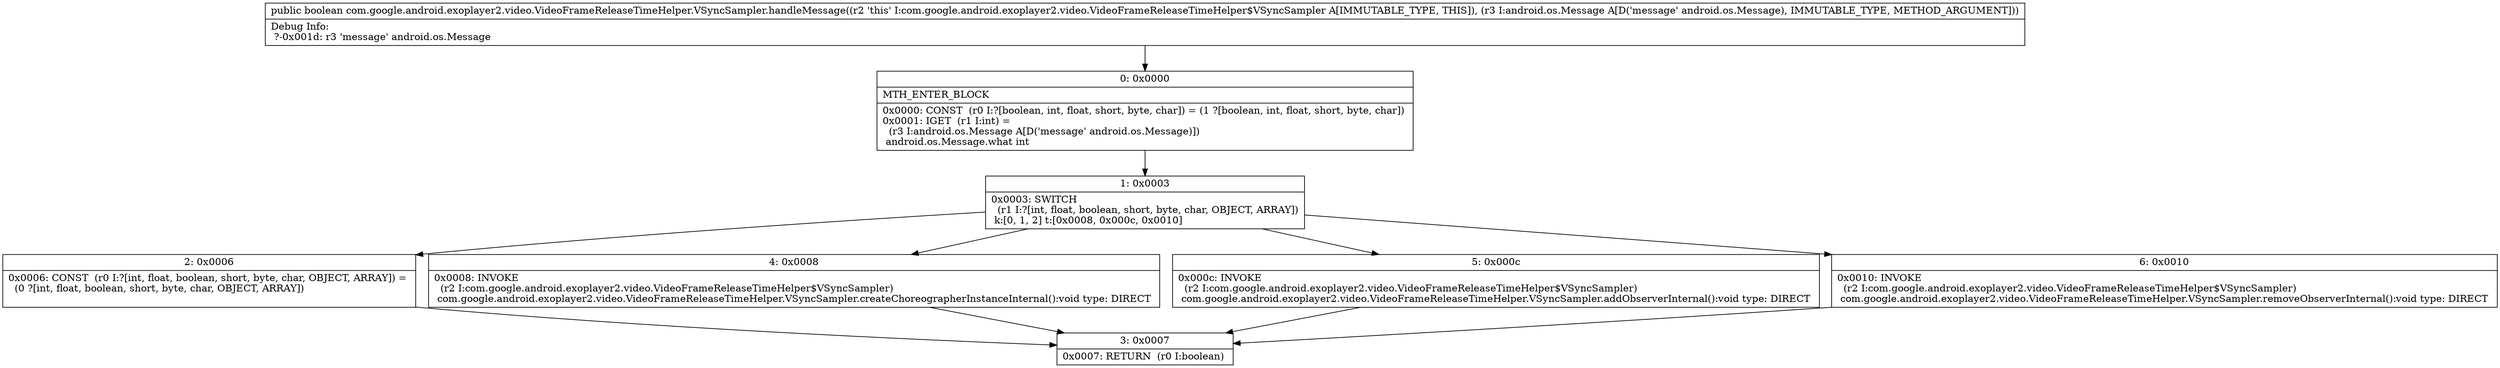 digraph "CFG forcom.google.android.exoplayer2.video.VideoFrameReleaseTimeHelper.VSyncSampler.handleMessage(Landroid\/os\/Message;)Z" {
Node_0 [shape=record,label="{0\:\ 0x0000|MTH_ENTER_BLOCK\l|0x0000: CONST  (r0 I:?[boolean, int, float, short, byte, char]) = (1 ?[boolean, int, float, short, byte, char]) \l0x0001: IGET  (r1 I:int) = \l  (r3 I:android.os.Message A[D('message' android.os.Message)])\l android.os.Message.what int \l}"];
Node_1 [shape=record,label="{1\:\ 0x0003|0x0003: SWITCH  \l  (r1 I:?[int, float, boolean, short, byte, char, OBJECT, ARRAY])\l k:[0, 1, 2] t:[0x0008, 0x000c, 0x0010] \l}"];
Node_2 [shape=record,label="{2\:\ 0x0006|0x0006: CONST  (r0 I:?[int, float, boolean, short, byte, char, OBJECT, ARRAY]) = \l  (0 ?[int, float, boolean, short, byte, char, OBJECT, ARRAY])\l \l}"];
Node_3 [shape=record,label="{3\:\ 0x0007|0x0007: RETURN  (r0 I:boolean) \l}"];
Node_4 [shape=record,label="{4\:\ 0x0008|0x0008: INVOKE  \l  (r2 I:com.google.android.exoplayer2.video.VideoFrameReleaseTimeHelper$VSyncSampler)\l com.google.android.exoplayer2.video.VideoFrameReleaseTimeHelper.VSyncSampler.createChoreographerInstanceInternal():void type: DIRECT \l}"];
Node_5 [shape=record,label="{5\:\ 0x000c|0x000c: INVOKE  \l  (r2 I:com.google.android.exoplayer2.video.VideoFrameReleaseTimeHelper$VSyncSampler)\l com.google.android.exoplayer2.video.VideoFrameReleaseTimeHelper.VSyncSampler.addObserverInternal():void type: DIRECT \l}"];
Node_6 [shape=record,label="{6\:\ 0x0010|0x0010: INVOKE  \l  (r2 I:com.google.android.exoplayer2.video.VideoFrameReleaseTimeHelper$VSyncSampler)\l com.google.android.exoplayer2.video.VideoFrameReleaseTimeHelper.VSyncSampler.removeObserverInternal():void type: DIRECT \l}"];
MethodNode[shape=record,label="{public boolean com.google.android.exoplayer2.video.VideoFrameReleaseTimeHelper.VSyncSampler.handleMessage((r2 'this' I:com.google.android.exoplayer2.video.VideoFrameReleaseTimeHelper$VSyncSampler A[IMMUTABLE_TYPE, THIS]), (r3 I:android.os.Message A[D('message' android.os.Message), IMMUTABLE_TYPE, METHOD_ARGUMENT]))  | Debug Info:\l  ?\-0x001d: r3 'message' android.os.Message\l}"];
MethodNode -> Node_0;
Node_0 -> Node_1;
Node_1 -> Node_2;
Node_1 -> Node_4;
Node_1 -> Node_5;
Node_1 -> Node_6;
Node_2 -> Node_3;
Node_4 -> Node_3;
Node_5 -> Node_3;
Node_6 -> Node_3;
}

